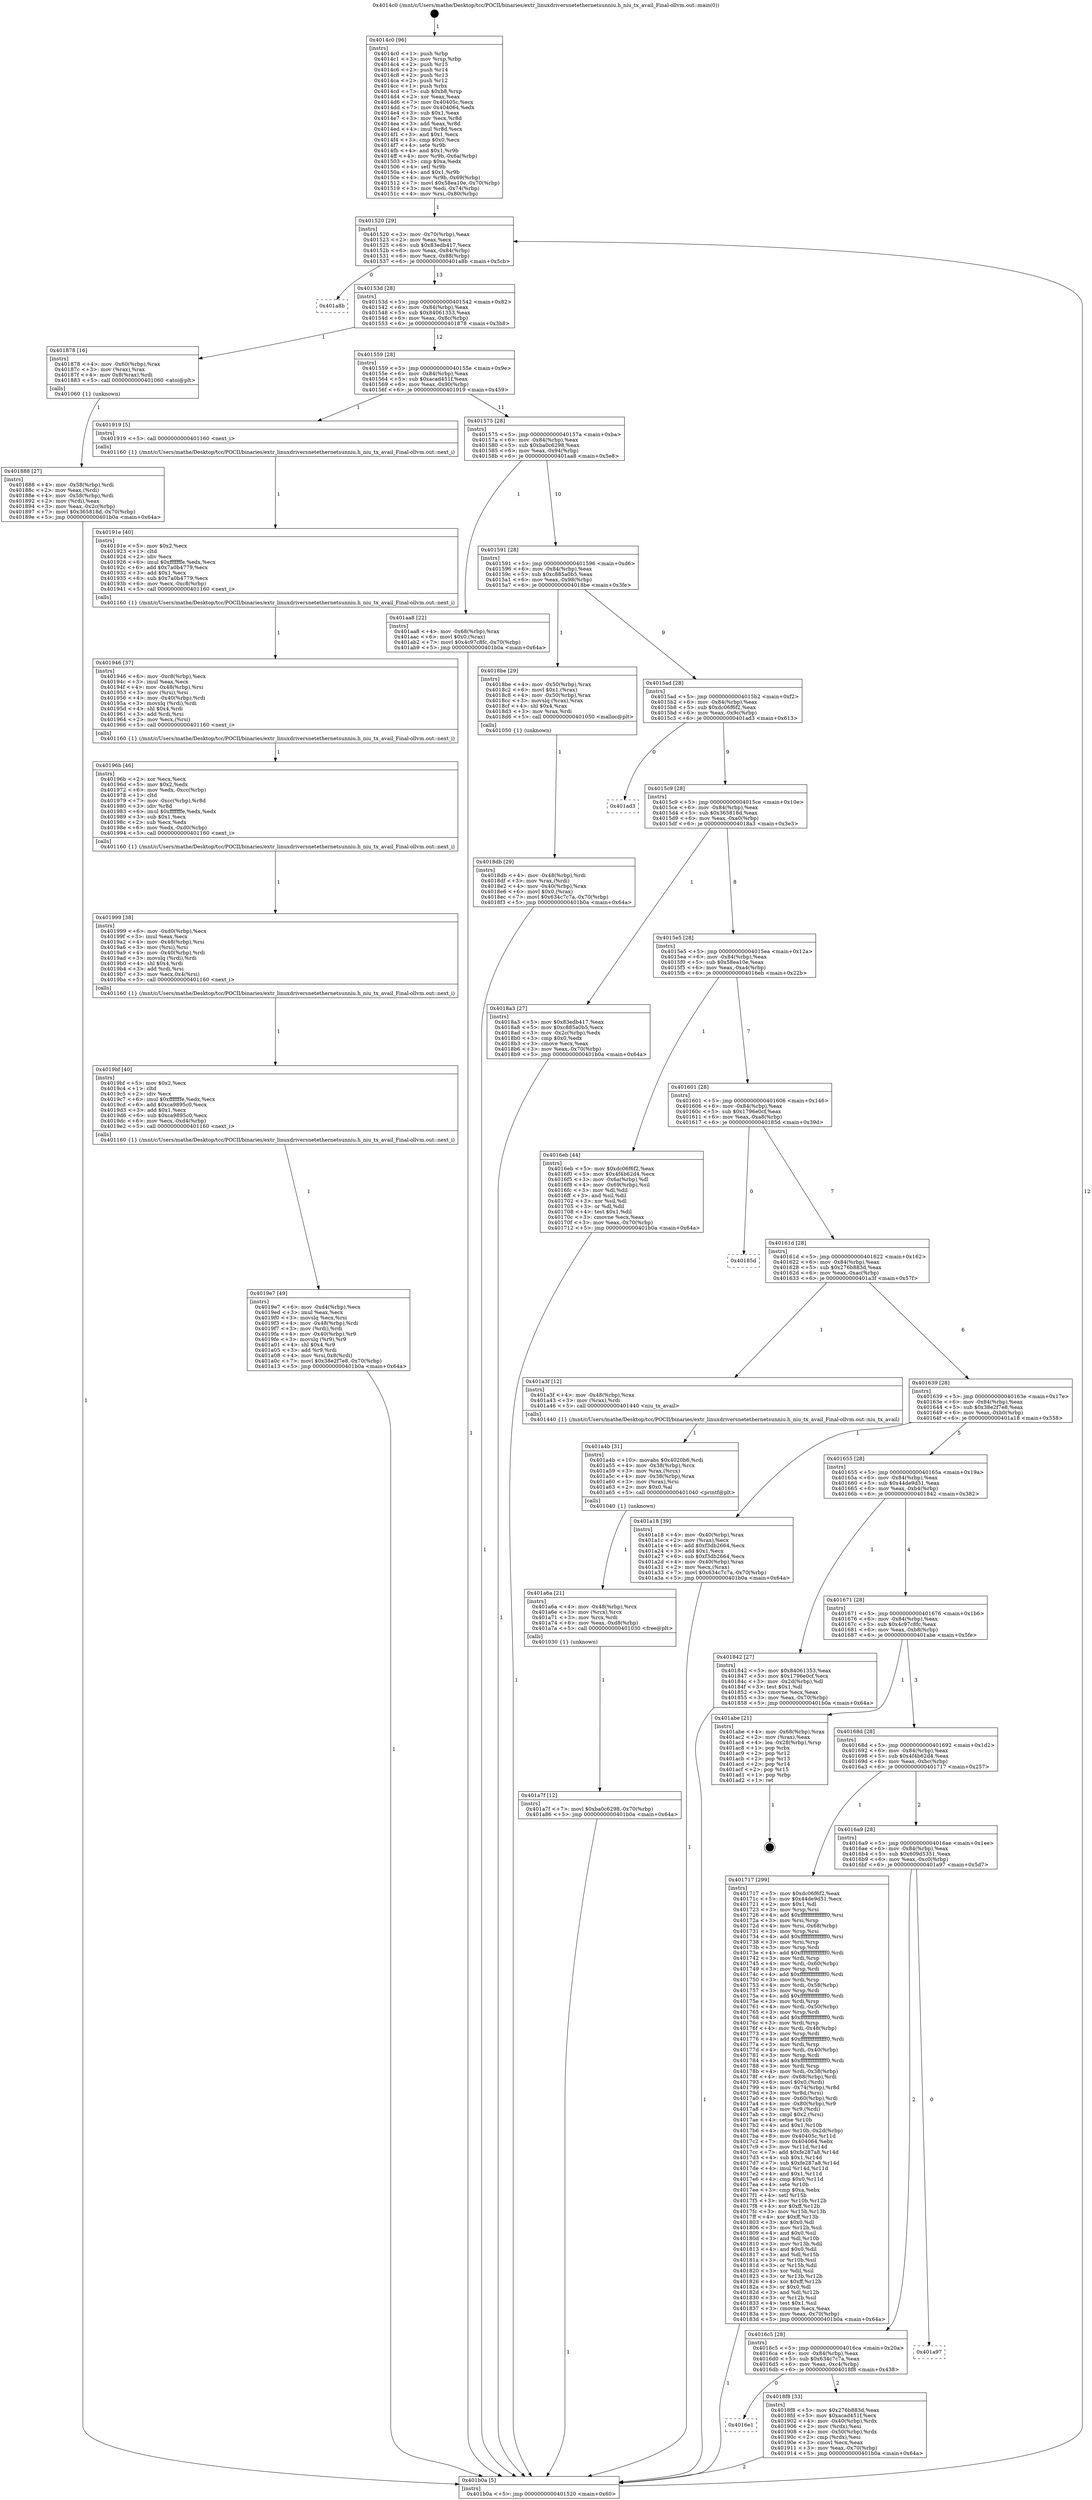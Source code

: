 digraph "0x4014c0" {
  label = "0x4014c0 (/mnt/c/Users/mathe/Desktop/tcc/POCII/binaries/extr_linuxdriversnetethernetsunniu.h_niu_tx_avail_Final-ollvm.out::main(0))"
  labelloc = "t"
  node[shape=record]

  Entry [label="",width=0.3,height=0.3,shape=circle,fillcolor=black,style=filled]
  "0x401520" [label="{
     0x401520 [29]\l
     | [instrs]\l
     &nbsp;&nbsp;0x401520 \<+3\>: mov -0x70(%rbp),%eax\l
     &nbsp;&nbsp;0x401523 \<+2\>: mov %eax,%ecx\l
     &nbsp;&nbsp;0x401525 \<+6\>: sub $0x83edb417,%ecx\l
     &nbsp;&nbsp;0x40152b \<+6\>: mov %eax,-0x84(%rbp)\l
     &nbsp;&nbsp;0x401531 \<+6\>: mov %ecx,-0x88(%rbp)\l
     &nbsp;&nbsp;0x401537 \<+6\>: je 0000000000401a8b \<main+0x5cb\>\l
  }"]
  "0x401a8b" [label="{
     0x401a8b\l
  }", style=dashed]
  "0x40153d" [label="{
     0x40153d [28]\l
     | [instrs]\l
     &nbsp;&nbsp;0x40153d \<+5\>: jmp 0000000000401542 \<main+0x82\>\l
     &nbsp;&nbsp;0x401542 \<+6\>: mov -0x84(%rbp),%eax\l
     &nbsp;&nbsp;0x401548 \<+5\>: sub $0x84061353,%eax\l
     &nbsp;&nbsp;0x40154d \<+6\>: mov %eax,-0x8c(%rbp)\l
     &nbsp;&nbsp;0x401553 \<+6\>: je 0000000000401878 \<main+0x3b8\>\l
  }"]
  Exit [label="",width=0.3,height=0.3,shape=circle,fillcolor=black,style=filled,peripheries=2]
  "0x401878" [label="{
     0x401878 [16]\l
     | [instrs]\l
     &nbsp;&nbsp;0x401878 \<+4\>: mov -0x60(%rbp),%rax\l
     &nbsp;&nbsp;0x40187c \<+3\>: mov (%rax),%rax\l
     &nbsp;&nbsp;0x40187f \<+4\>: mov 0x8(%rax),%rdi\l
     &nbsp;&nbsp;0x401883 \<+5\>: call 0000000000401060 \<atoi@plt\>\l
     | [calls]\l
     &nbsp;&nbsp;0x401060 \{1\} (unknown)\l
  }"]
  "0x401559" [label="{
     0x401559 [28]\l
     | [instrs]\l
     &nbsp;&nbsp;0x401559 \<+5\>: jmp 000000000040155e \<main+0x9e\>\l
     &nbsp;&nbsp;0x40155e \<+6\>: mov -0x84(%rbp),%eax\l
     &nbsp;&nbsp;0x401564 \<+5\>: sub $0xacad451f,%eax\l
     &nbsp;&nbsp;0x401569 \<+6\>: mov %eax,-0x90(%rbp)\l
     &nbsp;&nbsp;0x40156f \<+6\>: je 0000000000401919 \<main+0x459\>\l
  }"]
  "0x401a7f" [label="{
     0x401a7f [12]\l
     | [instrs]\l
     &nbsp;&nbsp;0x401a7f \<+7\>: movl $0xba0c6298,-0x70(%rbp)\l
     &nbsp;&nbsp;0x401a86 \<+5\>: jmp 0000000000401b0a \<main+0x64a\>\l
  }"]
  "0x401919" [label="{
     0x401919 [5]\l
     | [instrs]\l
     &nbsp;&nbsp;0x401919 \<+5\>: call 0000000000401160 \<next_i\>\l
     | [calls]\l
     &nbsp;&nbsp;0x401160 \{1\} (/mnt/c/Users/mathe/Desktop/tcc/POCII/binaries/extr_linuxdriversnetethernetsunniu.h_niu_tx_avail_Final-ollvm.out::next_i)\l
  }"]
  "0x401575" [label="{
     0x401575 [28]\l
     | [instrs]\l
     &nbsp;&nbsp;0x401575 \<+5\>: jmp 000000000040157a \<main+0xba\>\l
     &nbsp;&nbsp;0x40157a \<+6\>: mov -0x84(%rbp),%eax\l
     &nbsp;&nbsp;0x401580 \<+5\>: sub $0xba0c6298,%eax\l
     &nbsp;&nbsp;0x401585 \<+6\>: mov %eax,-0x94(%rbp)\l
     &nbsp;&nbsp;0x40158b \<+6\>: je 0000000000401aa8 \<main+0x5e8\>\l
  }"]
  "0x401a6a" [label="{
     0x401a6a [21]\l
     | [instrs]\l
     &nbsp;&nbsp;0x401a6a \<+4\>: mov -0x48(%rbp),%rcx\l
     &nbsp;&nbsp;0x401a6e \<+3\>: mov (%rcx),%rcx\l
     &nbsp;&nbsp;0x401a71 \<+3\>: mov %rcx,%rdi\l
     &nbsp;&nbsp;0x401a74 \<+6\>: mov %eax,-0xd8(%rbp)\l
     &nbsp;&nbsp;0x401a7a \<+5\>: call 0000000000401030 \<free@plt\>\l
     | [calls]\l
     &nbsp;&nbsp;0x401030 \{1\} (unknown)\l
  }"]
  "0x401aa8" [label="{
     0x401aa8 [22]\l
     | [instrs]\l
     &nbsp;&nbsp;0x401aa8 \<+4\>: mov -0x68(%rbp),%rax\l
     &nbsp;&nbsp;0x401aac \<+6\>: movl $0x0,(%rax)\l
     &nbsp;&nbsp;0x401ab2 \<+7\>: movl $0x4c97c8fc,-0x70(%rbp)\l
     &nbsp;&nbsp;0x401ab9 \<+5\>: jmp 0000000000401b0a \<main+0x64a\>\l
  }"]
  "0x401591" [label="{
     0x401591 [28]\l
     | [instrs]\l
     &nbsp;&nbsp;0x401591 \<+5\>: jmp 0000000000401596 \<main+0xd6\>\l
     &nbsp;&nbsp;0x401596 \<+6\>: mov -0x84(%rbp),%eax\l
     &nbsp;&nbsp;0x40159c \<+5\>: sub $0xc885a0b5,%eax\l
     &nbsp;&nbsp;0x4015a1 \<+6\>: mov %eax,-0x98(%rbp)\l
     &nbsp;&nbsp;0x4015a7 \<+6\>: je 00000000004018be \<main+0x3fe\>\l
  }"]
  "0x401a4b" [label="{
     0x401a4b [31]\l
     | [instrs]\l
     &nbsp;&nbsp;0x401a4b \<+10\>: movabs $0x4020b6,%rdi\l
     &nbsp;&nbsp;0x401a55 \<+4\>: mov -0x38(%rbp),%rcx\l
     &nbsp;&nbsp;0x401a59 \<+3\>: mov %rax,(%rcx)\l
     &nbsp;&nbsp;0x401a5c \<+4\>: mov -0x38(%rbp),%rax\l
     &nbsp;&nbsp;0x401a60 \<+3\>: mov (%rax),%rsi\l
     &nbsp;&nbsp;0x401a63 \<+2\>: mov $0x0,%al\l
     &nbsp;&nbsp;0x401a65 \<+5\>: call 0000000000401040 \<printf@plt\>\l
     | [calls]\l
     &nbsp;&nbsp;0x401040 \{1\} (unknown)\l
  }"]
  "0x4018be" [label="{
     0x4018be [29]\l
     | [instrs]\l
     &nbsp;&nbsp;0x4018be \<+4\>: mov -0x50(%rbp),%rax\l
     &nbsp;&nbsp;0x4018c2 \<+6\>: movl $0x1,(%rax)\l
     &nbsp;&nbsp;0x4018c8 \<+4\>: mov -0x50(%rbp),%rax\l
     &nbsp;&nbsp;0x4018cc \<+3\>: movslq (%rax),%rax\l
     &nbsp;&nbsp;0x4018cf \<+4\>: shl $0x4,%rax\l
     &nbsp;&nbsp;0x4018d3 \<+3\>: mov %rax,%rdi\l
     &nbsp;&nbsp;0x4018d6 \<+5\>: call 0000000000401050 \<malloc@plt\>\l
     | [calls]\l
     &nbsp;&nbsp;0x401050 \{1\} (unknown)\l
  }"]
  "0x4015ad" [label="{
     0x4015ad [28]\l
     | [instrs]\l
     &nbsp;&nbsp;0x4015ad \<+5\>: jmp 00000000004015b2 \<main+0xf2\>\l
     &nbsp;&nbsp;0x4015b2 \<+6\>: mov -0x84(%rbp),%eax\l
     &nbsp;&nbsp;0x4015b8 \<+5\>: sub $0xdc06f6f2,%eax\l
     &nbsp;&nbsp;0x4015bd \<+6\>: mov %eax,-0x9c(%rbp)\l
     &nbsp;&nbsp;0x4015c3 \<+6\>: je 0000000000401ad3 \<main+0x613\>\l
  }"]
  "0x4019e7" [label="{
     0x4019e7 [49]\l
     | [instrs]\l
     &nbsp;&nbsp;0x4019e7 \<+6\>: mov -0xd4(%rbp),%ecx\l
     &nbsp;&nbsp;0x4019ed \<+3\>: imul %eax,%ecx\l
     &nbsp;&nbsp;0x4019f0 \<+3\>: movslq %ecx,%rsi\l
     &nbsp;&nbsp;0x4019f3 \<+4\>: mov -0x48(%rbp),%rdi\l
     &nbsp;&nbsp;0x4019f7 \<+3\>: mov (%rdi),%rdi\l
     &nbsp;&nbsp;0x4019fa \<+4\>: mov -0x40(%rbp),%r9\l
     &nbsp;&nbsp;0x4019fe \<+3\>: movslq (%r9),%r9\l
     &nbsp;&nbsp;0x401a01 \<+4\>: shl $0x4,%r9\l
     &nbsp;&nbsp;0x401a05 \<+3\>: add %r9,%rdi\l
     &nbsp;&nbsp;0x401a08 \<+4\>: mov %rsi,0x8(%rdi)\l
     &nbsp;&nbsp;0x401a0c \<+7\>: movl $0x38e2f7e8,-0x70(%rbp)\l
     &nbsp;&nbsp;0x401a13 \<+5\>: jmp 0000000000401b0a \<main+0x64a\>\l
  }"]
  "0x401ad3" [label="{
     0x401ad3\l
  }", style=dashed]
  "0x4015c9" [label="{
     0x4015c9 [28]\l
     | [instrs]\l
     &nbsp;&nbsp;0x4015c9 \<+5\>: jmp 00000000004015ce \<main+0x10e\>\l
     &nbsp;&nbsp;0x4015ce \<+6\>: mov -0x84(%rbp),%eax\l
     &nbsp;&nbsp;0x4015d4 \<+5\>: sub $0x365818d,%eax\l
     &nbsp;&nbsp;0x4015d9 \<+6\>: mov %eax,-0xa0(%rbp)\l
     &nbsp;&nbsp;0x4015df \<+6\>: je 00000000004018a3 \<main+0x3e3\>\l
  }"]
  "0x4019bf" [label="{
     0x4019bf [40]\l
     | [instrs]\l
     &nbsp;&nbsp;0x4019bf \<+5\>: mov $0x2,%ecx\l
     &nbsp;&nbsp;0x4019c4 \<+1\>: cltd\l
     &nbsp;&nbsp;0x4019c5 \<+2\>: idiv %ecx\l
     &nbsp;&nbsp;0x4019c7 \<+6\>: imul $0xfffffffe,%edx,%ecx\l
     &nbsp;&nbsp;0x4019cd \<+6\>: add $0xca9895c0,%ecx\l
     &nbsp;&nbsp;0x4019d3 \<+3\>: add $0x1,%ecx\l
     &nbsp;&nbsp;0x4019d6 \<+6\>: sub $0xca9895c0,%ecx\l
     &nbsp;&nbsp;0x4019dc \<+6\>: mov %ecx,-0xd4(%rbp)\l
     &nbsp;&nbsp;0x4019e2 \<+5\>: call 0000000000401160 \<next_i\>\l
     | [calls]\l
     &nbsp;&nbsp;0x401160 \{1\} (/mnt/c/Users/mathe/Desktop/tcc/POCII/binaries/extr_linuxdriversnetethernetsunniu.h_niu_tx_avail_Final-ollvm.out::next_i)\l
  }"]
  "0x4018a3" [label="{
     0x4018a3 [27]\l
     | [instrs]\l
     &nbsp;&nbsp;0x4018a3 \<+5\>: mov $0x83edb417,%eax\l
     &nbsp;&nbsp;0x4018a8 \<+5\>: mov $0xc885a0b5,%ecx\l
     &nbsp;&nbsp;0x4018ad \<+3\>: mov -0x2c(%rbp),%edx\l
     &nbsp;&nbsp;0x4018b0 \<+3\>: cmp $0x0,%edx\l
     &nbsp;&nbsp;0x4018b3 \<+3\>: cmove %ecx,%eax\l
     &nbsp;&nbsp;0x4018b6 \<+3\>: mov %eax,-0x70(%rbp)\l
     &nbsp;&nbsp;0x4018b9 \<+5\>: jmp 0000000000401b0a \<main+0x64a\>\l
  }"]
  "0x4015e5" [label="{
     0x4015e5 [28]\l
     | [instrs]\l
     &nbsp;&nbsp;0x4015e5 \<+5\>: jmp 00000000004015ea \<main+0x12a\>\l
     &nbsp;&nbsp;0x4015ea \<+6\>: mov -0x84(%rbp),%eax\l
     &nbsp;&nbsp;0x4015f0 \<+5\>: sub $0x58ea10e,%eax\l
     &nbsp;&nbsp;0x4015f5 \<+6\>: mov %eax,-0xa4(%rbp)\l
     &nbsp;&nbsp;0x4015fb \<+6\>: je 00000000004016eb \<main+0x22b\>\l
  }"]
  "0x401999" [label="{
     0x401999 [38]\l
     | [instrs]\l
     &nbsp;&nbsp;0x401999 \<+6\>: mov -0xd0(%rbp),%ecx\l
     &nbsp;&nbsp;0x40199f \<+3\>: imul %eax,%ecx\l
     &nbsp;&nbsp;0x4019a2 \<+4\>: mov -0x48(%rbp),%rsi\l
     &nbsp;&nbsp;0x4019a6 \<+3\>: mov (%rsi),%rsi\l
     &nbsp;&nbsp;0x4019a9 \<+4\>: mov -0x40(%rbp),%rdi\l
     &nbsp;&nbsp;0x4019ad \<+3\>: movslq (%rdi),%rdi\l
     &nbsp;&nbsp;0x4019b0 \<+4\>: shl $0x4,%rdi\l
     &nbsp;&nbsp;0x4019b4 \<+3\>: add %rdi,%rsi\l
     &nbsp;&nbsp;0x4019b7 \<+3\>: mov %ecx,0x4(%rsi)\l
     &nbsp;&nbsp;0x4019ba \<+5\>: call 0000000000401160 \<next_i\>\l
     | [calls]\l
     &nbsp;&nbsp;0x401160 \{1\} (/mnt/c/Users/mathe/Desktop/tcc/POCII/binaries/extr_linuxdriversnetethernetsunniu.h_niu_tx_avail_Final-ollvm.out::next_i)\l
  }"]
  "0x4016eb" [label="{
     0x4016eb [44]\l
     | [instrs]\l
     &nbsp;&nbsp;0x4016eb \<+5\>: mov $0xdc06f6f2,%eax\l
     &nbsp;&nbsp;0x4016f0 \<+5\>: mov $0x4f4b62d4,%ecx\l
     &nbsp;&nbsp;0x4016f5 \<+3\>: mov -0x6a(%rbp),%dl\l
     &nbsp;&nbsp;0x4016f8 \<+4\>: mov -0x69(%rbp),%sil\l
     &nbsp;&nbsp;0x4016fc \<+3\>: mov %dl,%dil\l
     &nbsp;&nbsp;0x4016ff \<+3\>: and %sil,%dil\l
     &nbsp;&nbsp;0x401702 \<+3\>: xor %sil,%dl\l
     &nbsp;&nbsp;0x401705 \<+3\>: or %dl,%dil\l
     &nbsp;&nbsp;0x401708 \<+4\>: test $0x1,%dil\l
     &nbsp;&nbsp;0x40170c \<+3\>: cmovne %ecx,%eax\l
     &nbsp;&nbsp;0x40170f \<+3\>: mov %eax,-0x70(%rbp)\l
     &nbsp;&nbsp;0x401712 \<+5\>: jmp 0000000000401b0a \<main+0x64a\>\l
  }"]
  "0x401601" [label="{
     0x401601 [28]\l
     | [instrs]\l
     &nbsp;&nbsp;0x401601 \<+5\>: jmp 0000000000401606 \<main+0x146\>\l
     &nbsp;&nbsp;0x401606 \<+6\>: mov -0x84(%rbp),%eax\l
     &nbsp;&nbsp;0x40160c \<+5\>: sub $0x1796e0cf,%eax\l
     &nbsp;&nbsp;0x401611 \<+6\>: mov %eax,-0xa8(%rbp)\l
     &nbsp;&nbsp;0x401617 \<+6\>: je 000000000040185d \<main+0x39d\>\l
  }"]
  "0x401b0a" [label="{
     0x401b0a [5]\l
     | [instrs]\l
     &nbsp;&nbsp;0x401b0a \<+5\>: jmp 0000000000401520 \<main+0x60\>\l
  }"]
  "0x4014c0" [label="{
     0x4014c0 [96]\l
     | [instrs]\l
     &nbsp;&nbsp;0x4014c0 \<+1\>: push %rbp\l
     &nbsp;&nbsp;0x4014c1 \<+3\>: mov %rsp,%rbp\l
     &nbsp;&nbsp;0x4014c4 \<+2\>: push %r15\l
     &nbsp;&nbsp;0x4014c6 \<+2\>: push %r14\l
     &nbsp;&nbsp;0x4014c8 \<+2\>: push %r13\l
     &nbsp;&nbsp;0x4014ca \<+2\>: push %r12\l
     &nbsp;&nbsp;0x4014cc \<+1\>: push %rbx\l
     &nbsp;&nbsp;0x4014cd \<+7\>: sub $0xb8,%rsp\l
     &nbsp;&nbsp;0x4014d4 \<+2\>: xor %eax,%eax\l
     &nbsp;&nbsp;0x4014d6 \<+7\>: mov 0x40405c,%ecx\l
     &nbsp;&nbsp;0x4014dd \<+7\>: mov 0x404064,%edx\l
     &nbsp;&nbsp;0x4014e4 \<+3\>: sub $0x1,%eax\l
     &nbsp;&nbsp;0x4014e7 \<+3\>: mov %ecx,%r8d\l
     &nbsp;&nbsp;0x4014ea \<+3\>: add %eax,%r8d\l
     &nbsp;&nbsp;0x4014ed \<+4\>: imul %r8d,%ecx\l
     &nbsp;&nbsp;0x4014f1 \<+3\>: and $0x1,%ecx\l
     &nbsp;&nbsp;0x4014f4 \<+3\>: cmp $0x0,%ecx\l
     &nbsp;&nbsp;0x4014f7 \<+4\>: sete %r9b\l
     &nbsp;&nbsp;0x4014fb \<+4\>: and $0x1,%r9b\l
     &nbsp;&nbsp;0x4014ff \<+4\>: mov %r9b,-0x6a(%rbp)\l
     &nbsp;&nbsp;0x401503 \<+3\>: cmp $0xa,%edx\l
     &nbsp;&nbsp;0x401506 \<+4\>: setl %r9b\l
     &nbsp;&nbsp;0x40150a \<+4\>: and $0x1,%r9b\l
     &nbsp;&nbsp;0x40150e \<+4\>: mov %r9b,-0x69(%rbp)\l
     &nbsp;&nbsp;0x401512 \<+7\>: movl $0x58ea10e,-0x70(%rbp)\l
     &nbsp;&nbsp;0x401519 \<+3\>: mov %edi,-0x74(%rbp)\l
     &nbsp;&nbsp;0x40151c \<+4\>: mov %rsi,-0x80(%rbp)\l
  }"]
  "0x40196b" [label="{
     0x40196b [46]\l
     | [instrs]\l
     &nbsp;&nbsp;0x40196b \<+2\>: xor %ecx,%ecx\l
     &nbsp;&nbsp;0x40196d \<+5\>: mov $0x2,%edx\l
     &nbsp;&nbsp;0x401972 \<+6\>: mov %edx,-0xcc(%rbp)\l
     &nbsp;&nbsp;0x401978 \<+1\>: cltd\l
     &nbsp;&nbsp;0x401979 \<+7\>: mov -0xcc(%rbp),%r8d\l
     &nbsp;&nbsp;0x401980 \<+3\>: idiv %r8d\l
     &nbsp;&nbsp;0x401983 \<+6\>: imul $0xfffffffe,%edx,%edx\l
     &nbsp;&nbsp;0x401989 \<+3\>: sub $0x1,%ecx\l
     &nbsp;&nbsp;0x40198c \<+2\>: sub %ecx,%edx\l
     &nbsp;&nbsp;0x40198e \<+6\>: mov %edx,-0xd0(%rbp)\l
     &nbsp;&nbsp;0x401994 \<+5\>: call 0000000000401160 \<next_i\>\l
     | [calls]\l
     &nbsp;&nbsp;0x401160 \{1\} (/mnt/c/Users/mathe/Desktop/tcc/POCII/binaries/extr_linuxdriversnetethernetsunniu.h_niu_tx_avail_Final-ollvm.out::next_i)\l
  }"]
  "0x40185d" [label="{
     0x40185d\l
  }", style=dashed]
  "0x40161d" [label="{
     0x40161d [28]\l
     | [instrs]\l
     &nbsp;&nbsp;0x40161d \<+5\>: jmp 0000000000401622 \<main+0x162\>\l
     &nbsp;&nbsp;0x401622 \<+6\>: mov -0x84(%rbp),%eax\l
     &nbsp;&nbsp;0x401628 \<+5\>: sub $0x276b883d,%eax\l
     &nbsp;&nbsp;0x40162d \<+6\>: mov %eax,-0xac(%rbp)\l
     &nbsp;&nbsp;0x401633 \<+6\>: je 0000000000401a3f \<main+0x57f\>\l
  }"]
  "0x401946" [label="{
     0x401946 [37]\l
     | [instrs]\l
     &nbsp;&nbsp;0x401946 \<+6\>: mov -0xc8(%rbp),%ecx\l
     &nbsp;&nbsp;0x40194c \<+3\>: imul %eax,%ecx\l
     &nbsp;&nbsp;0x40194f \<+4\>: mov -0x48(%rbp),%rsi\l
     &nbsp;&nbsp;0x401953 \<+3\>: mov (%rsi),%rsi\l
     &nbsp;&nbsp;0x401956 \<+4\>: mov -0x40(%rbp),%rdi\l
     &nbsp;&nbsp;0x40195a \<+3\>: movslq (%rdi),%rdi\l
     &nbsp;&nbsp;0x40195d \<+4\>: shl $0x4,%rdi\l
     &nbsp;&nbsp;0x401961 \<+3\>: add %rdi,%rsi\l
     &nbsp;&nbsp;0x401964 \<+2\>: mov %ecx,(%rsi)\l
     &nbsp;&nbsp;0x401966 \<+5\>: call 0000000000401160 \<next_i\>\l
     | [calls]\l
     &nbsp;&nbsp;0x401160 \{1\} (/mnt/c/Users/mathe/Desktop/tcc/POCII/binaries/extr_linuxdriversnetethernetsunniu.h_niu_tx_avail_Final-ollvm.out::next_i)\l
  }"]
  "0x401a3f" [label="{
     0x401a3f [12]\l
     | [instrs]\l
     &nbsp;&nbsp;0x401a3f \<+4\>: mov -0x48(%rbp),%rax\l
     &nbsp;&nbsp;0x401a43 \<+3\>: mov (%rax),%rdi\l
     &nbsp;&nbsp;0x401a46 \<+5\>: call 0000000000401440 \<niu_tx_avail\>\l
     | [calls]\l
     &nbsp;&nbsp;0x401440 \{1\} (/mnt/c/Users/mathe/Desktop/tcc/POCII/binaries/extr_linuxdriversnetethernetsunniu.h_niu_tx_avail_Final-ollvm.out::niu_tx_avail)\l
  }"]
  "0x401639" [label="{
     0x401639 [28]\l
     | [instrs]\l
     &nbsp;&nbsp;0x401639 \<+5\>: jmp 000000000040163e \<main+0x17e\>\l
     &nbsp;&nbsp;0x40163e \<+6\>: mov -0x84(%rbp),%eax\l
     &nbsp;&nbsp;0x401644 \<+5\>: sub $0x38e2f7e8,%eax\l
     &nbsp;&nbsp;0x401649 \<+6\>: mov %eax,-0xb0(%rbp)\l
     &nbsp;&nbsp;0x40164f \<+6\>: je 0000000000401a18 \<main+0x558\>\l
  }"]
  "0x40191e" [label="{
     0x40191e [40]\l
     | [instrs]\l
     &nbsp;&nbsp;0x40191e \<+5\>: mov $0x2,%ecx\l
     &nbsp;&nbsp;0x401923 \<+1\>: cltd\l
     &nbsp;&nbsp;0x401924 \<+2\>: idiv %ecx\l
     &nbsp;&nbsp;0x401926 \<+6\>: imul $0xfffffffe,%edx,%ecx\l
     &nbsp;&nbsp;0x40192c \<+6\>: add $0x7a0b4779,%ecx\l
     &nbsp;&nbsp;0x401932 \<+3\>: add $0x1,%ecx\l
     &nbsp;&nbsp;0x401935 \<+6\>: sub $0x7a0b4779,%ecx\l
     &nbsp;&nbsp;0x40193b \<+6\>: mov %ecx,-0xc8(%rbp)\l
     &nbsp;&nbsp;0x401941 \<+5\>: call 0000000000401160 \<next_i\>\l
     | [calls]\l
     &nbsp;&nbsp;0x401160 \{1\} (/mnt/c/Users/mathe/Desktop/tcc/POCII/binaries/extr_linuxdriversnetethernetsunniu.h_niu_tx_avail_Final-ollvm.out::next_i)\l
  }"]
  "0x401a18" [label="{
     0x401a18 [39]\l
     | [instrs]\l
     &nbsp;&nbsp;0x401a18 \<+4\>: mov -0x40(%rbp),%rax\l
     &nbsp;&nbsp;0x401a1c \<+2\>: mov (%rax),%ecx\l
     &nbsp;&nbsp;0x401a1e \<+6\>: add $0xf3db2664,%ecx\l
     &nbsp;&nbsp;0x401a24 \<+3\>: add $0x1,%ecx\l
     &nbsp;&nbsp;0x401a27 \<+6\>: sub $0xf3db2664,%ecx\l
     &nbsp;&nbsp;0x401a2d \<+4\>: mov -0x40(%rbp),%rax\l
     &nbsp;&nbsp;0x401a31 \<+2\>: mov %ecx,(%rax)\l
     &nbsp;&nbsp;0x401a33 \<+7\>: movl $0x634c7c7a,-0x70(%rbp)\l
     &nbsp;&nbsp;0x401a3a \<+5\>: jmp 0000000000401b0a \<main+0x64a\>\l
  }"]
  "0x401655" [label="{
     0x401655 [28]\l
     | [instrs]\l
     &nbsp;&nbsp;0x401655 \<+5\>: jmp 000000000040165a \<main+0x19a\>\l
     &nbsp;&nbsp;0x40165a \<+6\>: mov -0x84(%rbp),%eax\l
     &nbsp;&nbsp;0x401660 \<+5\>: sub $0x44de9d51,%eax\l
     &nbsp;&nbsp;0x401665 \<+6\>: mov %eax,-0xb4(%rbp)\l
     &nbsp;&nbsp;0x40166b \<+6\>: je 0000000000401842 \<main+0x382\>\l
  }"]
  "0x4016e1" [label="{
     0x4016e1\l
  }", style=dashed]
  "0x401842" [label="{
     0x401842 [27]\l
     | [instrs]\l
     &nbsp;&nbsp;0x401842 \<+5\>: mov $0x84061353,%eax\l
     &nbsp;&nbsp;0x401847 \<+5\>: mov $0x1796e0cf,%ecx\l
     &nbsp;&nbsp;0x40184c \<+3\>: mov -0x2d(%rbp),%dl\l
     &nbsp;&nbsp;0x40184f \<+3\>: test $0x1,%dl\l
     &nbsp;&nbsp;0x401852 \<+3\>: cmovne %ecx,%eax\l
     &nbsp;&nbsp;0x401855 \<+3\>: mov %eax,-0x70(%rbp)\l
     &nbsp;&nbsp;0x401858 \<+5\>: jmp 0000000000401b0a \<main+0x64a\>\l
  }"]
  "0x401671" [label="{
     0x401671 [28]\l
     | [instrs]\l
     &nbsp;&nbsp;0x401671 \<+5\>: jmp 0000000000401676 \<main+0x1b6\>\l
     &nbsp;&nbsp;0x401676 \<+6\>: mov -0x84(%rbp),%eax\l
     &nbsp;&nbsp;0x40167c \<+5\>: sub $0x4c97c8fc,%eax\l
     &nbsp;&nbsp;0x401681 \<+6\>: mov %eax,-0xb8(%rbp)\l
     &nbsp;&nbsp;0x401687 \<+6\>: je 0000000000401abe \<main+0x5fe\>\l
  }"]
  "0x4018f8" [label="{
     0x4018f8 [33]\l
     | [instrs]\l
     &nbsp;&nbsp;0x4018f8 \<+5\>: mov $0x276b883d,%eax\l
     &nbsp;&nbsp;0x4018fd \<+5\>: mov $0xacad451f,%ecx\l
     &nbsp;&nbsp;0x401902 \<+4\>: mov -0x40(%rbp),%rdx\l
     &nbsp;&nbsp;0x401906 \<+2\>: mov (%rdx),%esi\l
     &nbsp;&nbsp;0x401908 \<+4\>: mov -0x50(%rbp),%rdx\l
     &nbsp;&nbsp;0x40190c \<+2\>: cmp (%rdx),%esi\l
     &nbsp;&nbsp;0x40190e \<+3\>: cmovl %ecx,%eax\l
     &nbsp;&nbsp;0x401911 \<+3\>: mov %eax,-0x70(%rbp)\l
     &nbsp;&nbsp;0x401914 \<+5\>: jmp 0000000000401b0a \<main+0x64a\>\l
  }"]
  "0x401abe" [label="{
     0x401abe [21]\l
     | [instrs]\l
     &nbsp;&nbsp;0x401abe \<+4\>: mov -0x68(%rbp),%rax\l
     &nbsp;&nbsp;0x401ac2 \<+2\>: mov (%rax),%eax\l
     &nbsp;&nbsp;0x401ac4 \<+4\>: lea -0x28(%rbp),%rsp\l
     &nbsp;&nbsp;0x401ac8 \<+1\>: pop %rbx\l
     &nbsp;&nbsp;0x401ac9 \<+2\>: pop %r12\l
     &nbsp;&nbsp;0x401acb \<+2\>: pop %r13\l
     &nbsp;&nbsp;0x401acd \<+2\>: pop %r14\l
     &nbsp;&nbsp;0x401acf \<+2\>: pop %r15\l
     &nbsp;&nbsp;0x401ad1 \<+1\>: pop %rbp\l
     &nbsp;&nbsp;0x401ad2 \<+1\>: ret\l
  }"]
  "0x40168d" [label="{
     0x40168d [28]\l
     | [instrs]\l
     &nbsp;&nbsp;0x40168d \<+5\>: jmp 0000000000401692 \<main+0x1d2\>\l
     &nbsp;&nbsp;0x401692 \<+6\>: mov -0x84(%rbp),%eax\l
     &nbsp;&nbsp;0x401698 \<+5\>: sub $0x4f4b62d4,%eax\l
     &nbsp;&nbsp;0x40169d \<+6\>: mov %eax,-0xbc(%rbp)\l
     &nbsp;&nbsp;0x4016a3 \<+6\>: je 0000000000401717 \<main+0x257\>\l
  }"]
  "0x4016c5" [label="{
     0x4016c5 [28]\l
     | [instrs]\l
     &nbsp;&nbsp;0x4016c5 \<+5\>: jmp 00000000004016ca \<main+0x20a\>\l
     &nbsp;&nbsp;0x4016ca \<+6\>: mov -0x84(%rbp),%eax\l
     &nbsp;&nbsp;0x4016d0 \<+5\>: sub $0x634c7c7a,%eax\l
     &nbsp;&nbsp;0x4016d5 \<+6\>: mov %eax,-0xc4(%rbp)\l
     &nbsp;&nbsp;0x4016db \<+6\>: je 00000000004018f8 \<main+0x438\>\l
  }"]
  "0x401717" [label="{
     0x401717 [299]\l
     | [instrs]\l
     &nbsp;&nbsp;0x401717 \<+5\>: mov $0xdc06f6f2,%eax\l
     &nbsp;&nbsp;0x40171c \<+5\>: mov $0x44de9d51,%ecx\l
     &nbsp;&nbsp;0x401721 \<+2\>: mov $0x1,%dl\l
     &nbsp;&nbsp;0x401723 \<+3\>: mov %rsp,%rsi\l
     &nbsp;&nbsp;0x401726 \<+4\>: add $0xfffffffffffffff0,%rsi\l
     &nbsp;&nbsp;0x40172a \<+3\>: mov %rsi,%rsp\l
     &nbsp;&nbsp;0x40172d \<+4\>: mov %rsi,-0x68(%rbp)\l
     &nbsp;&nbsp;0x401731 \<+3\>: mov %rsp,%rsi\l
     &nbsp;&nbsp;0x401734 \<+4\>: add $0xfffffffffffffff0,%rsi\l
     &nbsp;&nbsp;0x401738 \<+3\>: mov %rsi,%rsp\l
     &nbsp;&nbsp;0x40173b \<+3\>: mov %rsp,%rdi\l
     &nbsp;&nbsp;0x40173e \<+4\>: add $0xfffffffffffffff0,%rdi\l
     &nbsp;&nbsp;0x401742 \<+3\>: mov %rdi,%rsp\l
     &nbsp;&nbsp;0x401745 \<+4\>: mov %rdi,-0x60(%rbp)\l
     &nbsp;&nbsp;0x401749 \<+3\>: mov %rsp,%rdi\l
     &nbsp;&nbsp;0x40174c \<+4\>: add $0xfffffffffffffff0,%rdi\l
     &nbsp;&nbsp;0x401750 \<+3\>: mov %rdi,%rsp\l
     &nbsp;&nbsp;0x401753 \<+4\>: mov %rdi,-0x58(%rbp)\l
     &nbsp;&nbsp;0x401757 \<+3\>: mov %rsp,%rdi\l
     &nbsp;&nbsp;0x40175a \<+4\>: add $0xfffffffffffffff0,%rdi\l
     &nbsp;&nbsp;0x40175e \<+3\>: mov %rdi,%rsp\l
     &nbsp;&nbsp;0x401761 \<+4\>: mov %rdi,-0x50(%rbp)\l
     &nbsp;&nbsp;0x401765 \<+3\>: mov %rsp,%rdi\l
     &nbsp;&nbsp;0x401768 \<+4\>: add $0xfffffffffffffff0,%rdi\l
     &nbsp;&nbsp;0x40176c \<+3\>: mov %rdi,%rsp\l
     &nbsp;&nbsp;0x40176f \<+4\>: mov %rdi,-0x48(%rbp)\l
     &nbsp;&nbsp;0x401773 \<+3\>: mov %rsp,%rdi\l
     &nbsp;&nbsp;0x401776 \<+4\>: add $0xfffffffffffffff0,%rdi\l
     &nbsp;&nbsp;0x40177a \<+3\>: mov %rdi,%rsp\l
     &nbsp;&nbsp;0x40177d \<+4\>: mov %rdi,-0x40(%rbp)\l
     &nbsp;&nbsp;0x401781 \<+3\>: mov %rsp,%rdi\l
     &nbsp;&nbsp;0x401784 \<+4\>: add $0xfffffffffffffff0,%rdi\l
     &nbsp;&nbsp;0x401788 \<+3\>: mov %rdi,%rsp\l
     &nbsp;&nbsp;0x40178b \<+4\>: mov %rdi,-0x38(%rbp)\l
     &nbsp;&nbsp;0x40178f \<+4\>: mov -0x68(%rbp),%rdi\l
     &nbsp;&nbsp;0x401793 \<+6\>: movl $0x0,(%rdi)\l
     &nbsp;&nbsp;0x401799 \<+4\>: mov -0x74(%rbp),%r8d\l
     &nbsp;&nbsp;0x40179d \<+3\>: mov %r8d,(%rsi)\l
     &nbsp;&nbsp;0x4017a0 \<+4\>: mov -0x60(%rbp),%rdi\l
     &nbsp;&nbsp;0x4017a4 \<+4\>: mov -0x80(%rbp),%r9\l
     &nbsp;&nbsp;0x4017a8 \<+3\>: mov %r9,(%rdi)\l
     &nbsp;&nbsp;0x4017ab \<+3\>: cmpl $0x2,(%rsi)\l
     &nbsp;&nbsp;0x4017ae \<+4\>: setne %r10b\l
     &nbsp;&nbsp;0x4017b2 \<+4\>: and $0x1,%r10b\l
     &nbsp;&nbsp;0x4017b6 \<+4\>: mov %r10b,-0x2d(%rbp)\l
     &nbsp;&nbsp;0x4017ba \<+8\>: mov 0x40405c,%r11d\l
     &nbsp;&nbsp;0x4017c2 \<+7\>: mov 0x404064,%ebx\l
     &nbsp;&nbsp;0x4017c9 \<+3\>: mov %r11d,%r14d\l
     &nbsp;&nbsp;0x4017cc \<+7\>: add $0xfe287a8,%r14d\l
     &nbsp;&nbsp;0x4017d3 \<+4\>: sub $0x1,%r14d\l
     &nbsp;&nbsp;0x4017d7 \<+7\>: sub $0xfe287a8,%r14d\l
     &nbsp;&nbsp;0x4017de \<+4\>: imul %r14d,%r11d\l
     &nbsp;&nbsp;0x4017e2 \<+4\>: and $0x1,%r11d\l
     &nbsp;&nbsp;0x4017e6 \<+4\>: cmp $0x0,%r11d\l
     &nbsp;&nbsp;0x4017ea \<+4\>: sete %r10b\l
     &nbsp;&nbsp;0x4017ee \<+3\>: cmp $0xa,%ebx\l
     &nbsp;&nbsp;0x4017f1 \<+4\>: setl %r15b\l
     &nbsp;&nbsp;0x4017f5 \<+3\>: mov %r10b,%r12b\l
     &nbsp;&nbsp;0x4017f8 \<+4\>: xor $0xff,%r12b\l
     &nbsp;&nbsp;0x4017fc \<+3\>: mov %r15b,%r13b\l
     &nbsp;&nbsp;0x4017ff \<+4\>: xor $0xff,%r13b\l
     &nbsp;&nbsp;0x401803 \<+3\>: xor $0x0,%dl\l
     &nbsp;&nbsp;0x401806 \<+3\>: mov %r12b,%sil\l
     &nbsp;&nbsp;0x401809 \<+4\>: and $0x0,%sil\l
     &nbsp;&nbsp;0x40180d \<+3\>: and %dl,%r10b\l
     &nbsp;&nbsp;0x401810 \<+3\>: mov %r13b,%dil\l
     &nbsp;&nbsp;0x401813 \<+4\>: and $0x0,%dil\l
     &nbsp;&nbsp;0x401817 \<+3\>: and %dl,%r15b\l
     &nbsp;&nbsp;0x40181a \<+3\>: or %r10b,%sil\l
     &nbsp;&nbsp;0x40181d \<+3\>: or %r15b,%dil\l
     &nbsp;&nbsp;0x401820 \<+3\>: xor %dil,%sil\l
     &nbsp;&nbsp;0x401823 \<+3\>: or %r13b,%r12b\l
     &nbsp;&nbsp;0x401826 \<+4\>: xor $0xff,%r12b\l
     &nbsp;&nbsp;0x40182a \<+3\>: or $0x0,%dl\l
     &nbsp;&nbsp;0x40182d \<+3\>: and %dl,%r12b\l
     &nbsp;&nbsp;0x401830 \<+3\>: or %r12b,%sil\l
     &nbsp;&nbsp;0x401833 \<+4\>: test $0x1,%sil\l
     &nbsp;&nbsp;0x401837 \<+3\>: cmovne %ecx,%eax\l
     &nbsp;&nbsp;0x40183a \<+3\>: mov %eax,-0x70(%rbp)\l
     &nbsp;&nbsp;0x40183d \<+5\>: jmp 0000000000401b0a \<main+0x64a\>\l
  }"]
  "0x4016a9" [label="{
     0x4016a9 [28]\l
     | [instrs]\l
     &nbsp;&nbsp;0x4016a9 \<+5\>: jmp 00000000004016ae \<main+0x1ee\>\l
     &nbsp;&nbsp;0x4016ae \<+6\>: mov -0x84(%rbp),%eax\l
     &nbsp;&nbsp;0x4016b4 \<+5\>: sub $0x609d5351,%eax\l
     &nbsp;&nbsp;0x4016b9 \<+6\>: mov %eax,-0xc0(%rbp)\l
     &nbsp;&nbsp;0x4016bf \<+6\>: je 0000000000401a97 \<main+0x5d7\>\l
  }"]
  "0x401a97" [label="{
     0x401a97\l
  }", style=dashed]
  "0x401888" [label="{
     0x401888 [27]\l
     | [instrs]\l
     &nbsp;&nbsp;0x401888 \<+4\>: mov -0x58(%rbp),%rdi\l
     &nbsp;&nbsp;0x40188c \<+2\>: mov %eax,(%rdi)\l
     &nbsp;&nbsp;0x40188e \<+4\>: mov -0x58(%rbp),%rdi\l
     &nbsp;&nbsp;0x401892 \<+2\>: mov (%rdi),%eax\l
     &nbsp;&nbsp;0x401894 \<+3\>: mov %eax,-0x2c(%rbp)\l
     &nbsp;&nbsp;0x401897 \<+7\>: movl $0x365818d,-0x70(%rbp)\l
     &nbsp;&nbsp;0x40189e \<+5\>: jmp 0000000000401b0a \<main+0x64a\>\l
  }"]
  "0x4018db" [label="{
     0x4018db [29]\l
     | [instrs]\l
     &nbsp;&nbsp;0x4018db \<+4\>: mov -0x48(%rbp),%rdi\l
     &nbsp;&nbsp;0x4018df \<+3\>: mov %rax,(%rdi)\l
     &nbsp;&nbsp;0x4018e2 \<+4\>: mov -0x40(%rbp),%rax\l
     &nbsp;&nbsp;0x4018e6 \<+6\>: movl $0x0,(%rax)\l
     &nbsp;&nbsp;0x4018ec \<+7\>: movl $0x634c7c7a,-0x70(%rbp)\l
     &nbsp;&nbsp;0x4018f3 \<+5\>: jmp 0000000000401b0a \<main+0x64a\>\l
  }"]
  Entry -> "0x4014c0" [label=" 1"]
  "0x401520" -> "0x401a8b" [label=" 0"]
  "0x401520" -> "0x40153d" [label=" 13"]
  "0x401abe" -> Exit [label=" 1"]
  "0x40153d" -> "0x401878" [label=" 1"]
  "0x40153d" -> "0x401559" [label=" 12"]
  "0x401aa8" -> "0x401b0a" [label=" 1"]
  "0x401559" -> "0x401919" [label=" 1"]
  "0x401559" -> "0x401575" [label=" 11"]
  "0x401a7f" -> "0x401b0a" [label=" 1"]
  "0x401575" -> "0x401aa8" [label=" 1"]
  "0x401575" -> "0x401591" [label=" 10"]
  "0x401a6a" -> "0x401a7f" [label=" 1"]
  "0x401591" -> "0x4018be" [label=" 1"]
  "0x401591" -> "0x4015ad" [label=" 9"]
  "0x401a4b" -> "0x401a6a" [label=" 1"]
  "0x4015ad" -> "0x401ad3" [label=" 0"]
  "0x4015ad" -> "0x4015c9" [label=" 9"]
  "0x401a3f" -> "0x401a4b" [label=" 1"]
  "0x4015c9" -> "0x4018a3" [label=" 1"]
  "0x4015c9" -> "0x4015e5" [label=" 8"]
  "0x401a18" -> "0x401b0a" [label=" 1"]
  "0x4015e5" -> "0x4016eb" [label=" 1"]
  "0x4015e5" -> "0x401601" [label=" 7"]
  "0x4016eb" -> "0x401b0a" [label=" 1"]
  "0x4014c0" -> "0x401520" [label=" 1"]
  "0x401b0a" -> "0x401520" [label=" 12"]
  "0x4019e7" -> "0x401b0a" [label=" 1"]
  "0x401601" -> "0x40185d" [label=" 0"]
  "0x401601" -> "0x40161d" [label=" 7"]
  "0x4019bf" -> "0x4019e7" [label=" 1"]
  "0x40161d" -> "0x401a3f" [label=" 1"]
  "0x40161d" -> "0x401639" [label=" 6"]
  "0x401999" -> "0x4019bf" [label=" 1"]
  "0x401639" -> "0x401a18" [label=" 1"]
  "0x401639" -> "0x401655" [label=" 5"]
  "0x40196b" -> "0x401999" [label=" 1"]
  "0x401655" -> "0x401842" [label=" 1"]
  "0x401655" -> "0x401671" [label=" 4"]
  "0x401946" -> "0x40196b" [label=" 1"]
  "0x401671" -> "0x401abe" [label=" 1"]
  "0x401671" -> "0x40168d" [label=" 3"]
  "0x40191e" -> "0x401946" [label=" 1"]
  "0x40168d" -> "0x401717" [label=" 1"]
  "0x40168d" -> "0x4016a9" [label=" 2"]
  "0x4018f8" -> "0x401b0a" [label=" 2"]
  "0x401717" -> "0x401b0a" [label=" 1"]
  "0x401842" -> "0x401b0a" [label=" 1"]
  "0x401878" -> "0x401888" [label=" 1"]
  "0x401888" -> "0x401b0a" [label=" 1"]
  "0x4018a3" -> "0x401b0a" [label=" 1"]
  "0x4018be" -> "0x4018db" [label=" 1"]
  "0x4018db" -> "0x401b0a" [label=" 1"]
  "0x4016c5" -> "0x4016e1" [label=" 0"]
  "0x4016a9" -> "0x401a97" [label=" 0"]
  "0x4016a9" -> "0x4016c5" [label=" 2"]
  "0x401919" -> "0x40191e" [label=" 1"]
  "0x4016c5" -> "0x4018f8" [label=" 2"]
}
